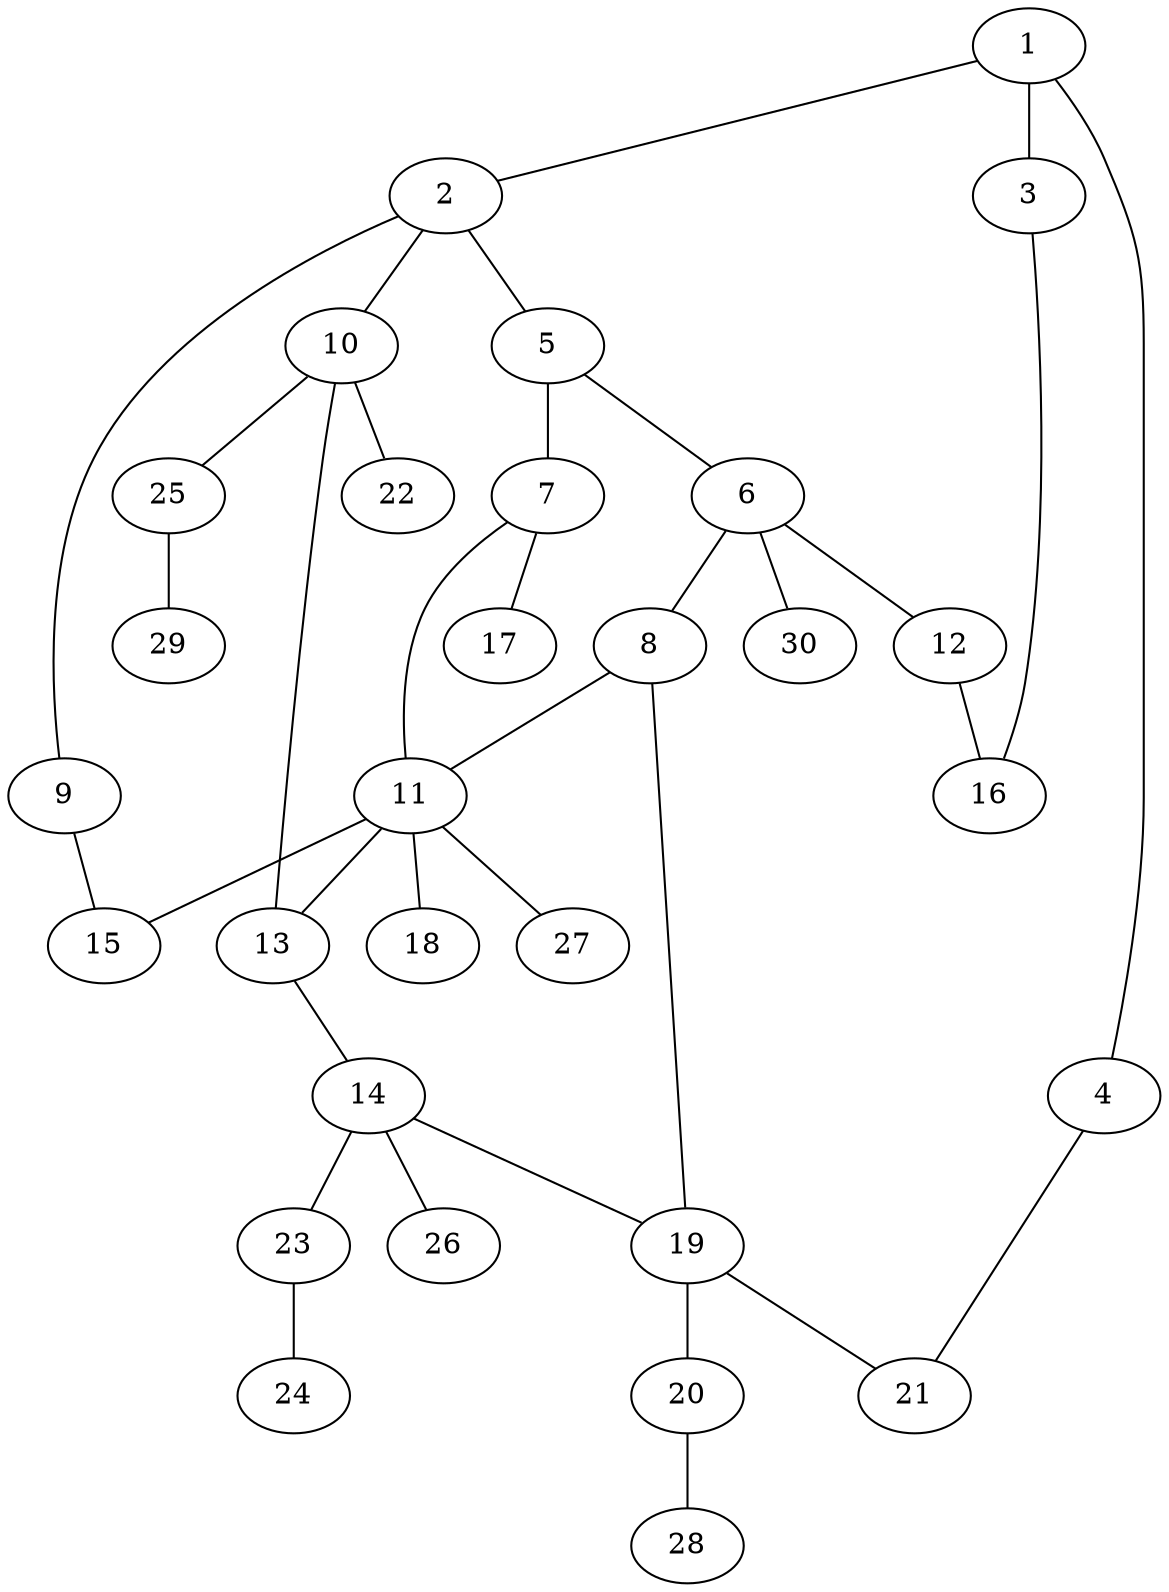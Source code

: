 graph graphname {1--2
1--3
1--4
2--5
2--9
2--10
3--16
4--21
5--6
5--7
6--8
6--12
6--30
7--11
7--17
8--11
8--19
9--15
10--13
10--22
10--25
11--13
11--15
11--18
11--27
12--16
13--14
14--19
14--23
14--26
19--20
19--21
20--28
23--24
25--29
}